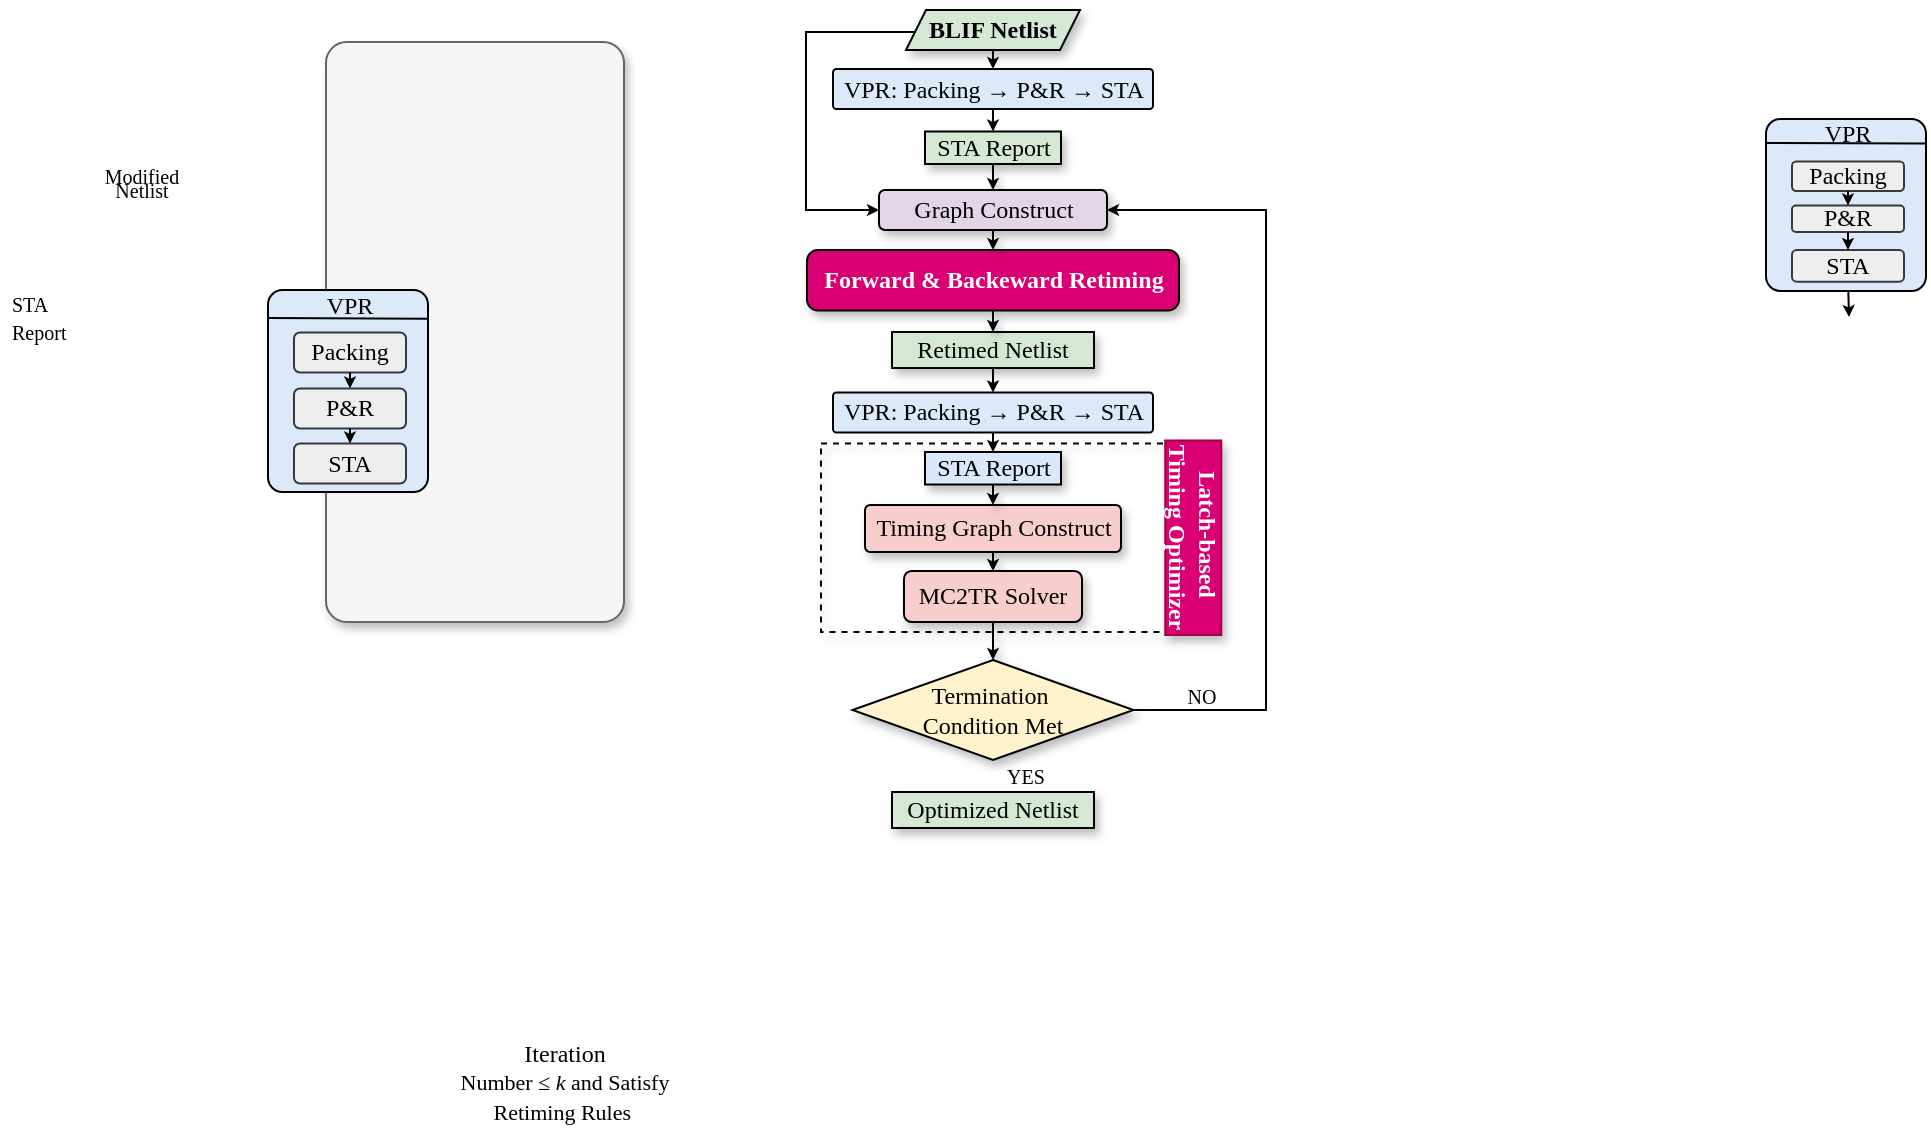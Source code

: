 <mxfile version="26.2.8">
  <diagram name="第 1 页" id="Y7R-OeQm8WGYuU0R5tl8">
    <mxGraphModel dx="1379" dy="1827" grid="1" gridSize="10" guides="1" tooltips="1" connect="1" arrows="1" fold="1" page="1" pageScale="1" pageWidth="1500" pageHeight="1000" math="0" shadow="0">
      <root>
        <mxCell id="0" />
        <mxCell id="1" parent="0" />
        <mxCell id="AegOCRpF5knvJNBnyZgM-1" value="" style="rounded=0;whiteSpace=wrap;html=1;fillColor=none;strokeWidth=1;fontFamily=Times New Roman;shadow=1;dashed=1;" vertex="1" parent="1">
          <mxGeometry x="517.5" y="205.75" width="172.5" height="94.25" as="geometry" />
        </mxCell>
        <mxCell id="AegOCRpF5knvJNBnyZgM-2" value="" style="rounded=0;orthogonalLoop=1;jettySize=auto;html=1;strokeWidth=1;fontFamily=Times New Roman;endSize=3;shadow=1;exitX=0.5;exitY=1;exitDx=0;exitDy=0;entryX=0.5;entryY=0;entryDx=0;entryDy=0;" edge="1" parent="1" target="AegOCRpF5knvJNBnyZgM-46" source="AegOCRpF5knvJNBnyZgM-7">
          <mxGeometry relative="1" as="geometry">
            <mxPoint x="612.5" y="446" as="sourcePoint" />
            <mxPoint x="602.711" y="319.24" as="targetPoint" />
          </mxGeometry>
        </mxCell>
        <mxCell id="AegOCRpF5knvJNBnyZgM-81" style="rounded=0;orthogonalLoop=1;jettySize=auto;html=1;entryX=0.5;entryY=0;entryDx=0;entryDy=0;endSize=3;" edge="1" parent="1" source="AegOCRpF5knvJNBnyZgM-3" target="AegOCRpF5knvJNBnyZgM-80">
          <mxGeometry relative="1" as="geometry" />
        </mxCell>
        <mxCell id="AegOCRpF5knvJNBnyZgM-83" style="edgeStyle=orthogonalEdgeStyle;rounded=0;orthogonalLoop=1;jettySize=auto;html=1;entryX=0;entryY=0.5;entryDx=0;entryDy=0;endSize=3;" edge="1" parent="1" source="AegOCRpF5knvJNBnyZgM-3" target="AegOCRpF5knvJNBnyZgM-22">
          <mxGeometry relative="1" as="geometry">
            <Array as="points">
              <mxPoint x="510" />
              <mxPoint x="510" y="89" />
            </Array>
          </mxGeometry>
        </mxCell>
        <mxCell id="AegOCRpF5knvJNBnyZgM-3" value="&lt;font&gt;&lt;b&gt;BLIF Netlist&lt;/b&gt;&lt;/font&gt;" style="shape=parallelogram;perimeter=parallelogramPerimeter;whiteSpace=wrap;html=1;fixedSize=1;fillColor=#d5e8d4;strokeColor=light-dark(#000000, #446e2c);strokeWidth=1;movable=1;resizable=1;rotatable=1;deletable=1;editable=1;locked=0;connectable=1;fontFamily=Times New Roman;shadow=1;size=10;" vertex="1" parent="1">
          <mxGeometry x="560" y="-11" width="87" height="20" as="geometry" />
        </mxCell>
        <mxCell id="AegOCRpF5knvJNBnyZgM-5" style="rounded=0;orthogonalLoop=1;jettySize=auto;html=1;entryX=0.5;entryY=0;entryDx=0;entryDy=0;strokeWidth=1;fontFamily=Times New Roman;endSize=3;shadow=1;exitX=0.5;exitY=1;exitDx=0;exitDy=0;" edge="1" parent="1" source="AegOCRpF5knvJNBnyZgM-6" target="AegOCRpF5knvJNBnyZgM-7">
          <mxGeometry relative="1" as="geometry" />
        </mxCell>
        <mxCell id="AegOCRpF5knvJNBnyZgM-6" value="&lt;span style=&quot;text-wrap-mode: nowrap;&quot;&gt;Timing Graph Construct&lt;/span&gt;" style="rounded=1;whiteSpace=wrap;html=1;fillColor=#f8cecc;strokeColor=#000000;strokeWidth=1;fontFamily=Times New Roman;shadow=1;arcSize=11;" vertex="1" parent="1">
          <mxGeometry x="539.5" y="236.5" width="128" height="23.5" as="geometry" />
        </mxCell>
        <mxCell id="AegOCRpF5knvJNBnyZgM-7" value="MC2TR Solver" style="rounded=1;whiteSpace=wrap;html=1;fillColor=#f8cecc;strokeColor=#000000;strokeWidth=1;fontFamily=Times New Roman;shadow=1;" vertex="1" parent="1">
          <mxGeometry x="559" y="269.5" width="89" height="25.5" as="geometry" />
        </mxCell>
        <mxCell id="AegOCRpF5knvJNBnyZgM-10" value="" style="rounded=1;whiteSpace=wrap;html=1;fillColor=#f5f5f5;strokeColor=#666666;strokeWidth=1;fontFamily=Times New Roman;fontColor=#333333;shadow=1;arcSize=7;" vertex="1" parent="1">
          <mxGeometry x="270" y="5" width="149" height="290" as="geometry" />
        </mxCell>
        <mxCell id="AegOCRpF5knvJNBnyZgM-11" value="&lt;hr&gt;" style="rounded=1;whiteSpace=wrap;html=1;strokeWidth=1;movable=1;resizable=1;rotatable=1;deletable=1;editable=1;locked=0;connectable=1;fontFamily=Times New Roman;shadow=0;fillColor=#DBE9F9;arcSize=9;" vertex="1" parent="1">
          <mxGeometry x="241" y="129" width="80" height="101" as="geometry" />
        </mxCell>
        <mxCell id="AegOCRpF5knvJNBnyZgM-12" value="&lt;font&gt;STA Report&lt;/font&gt;" style="rounded=0;whiteSpace=wrap;html=1;fillColor=light-dark(#d5e8d4, #1d293b);strokeColor=#000000;movable=1;resizable=1;rotatable=1;deletable=1;editable=1;locked=0;connectable=1;strokeWidth=1;fontFamily=Times New Roman;shadow=1;" vertex="1" parent="1">
          <mxGeometry x="569.5" y="49.75" width="68" height="16.25" as="geometry" />
        </mxCell>
        <mxCell id="AegOCRpF5knvJNBnyZgM-14" value="" style="endArrow=classic;html=1;rounded=0;exitX=0.5;exitY=1;exitDx=0;exitDy=0;movable=1;resizable=1;rotatable=1;deletable=1;editable=1;locked=0;connectable=1;strokeWidth=1;fontFamily=Times New Roman;endSize=3;shadow=1;entryX=0.5;entryY=0;entryDx=0;entryDy=0;" edge="1" parent="1" target="AegOCRpF5knvJNBnyZgM-22" source="AegOCRpF5knvJNBnyZgM-12">
          <mxGeometry width="50" height="50" relative="1" as="geometry">
            <mxPoint x="604" y="87.5" as="sourcePoint" />
            <mxPoint x="604" y="120" as="targetPoint" />
          </mxGeometry>
        </mxCell>
        <mxCell id="AegOCRpF5knvJNBnyZgM-15" value="&lt;font&gt;&lt;b&gt;Forward &amp;amp; Backeward Retiming&lt;/b&gt;&lt;/font&gt;" style="rounded=1;whiteSpace=wrap;html=1;fillColor=#d80073;strokeColor=#000000;arcSize=18;movable=1;resizable=1;rotatable=1;deletable=1;editable=1;locked=0;connectable=1;strokeWidth=1;fontFamily=Times New Roman;fontColor=#ffffff;shadow=1;" vertex="1" parent="1">
          <mxGeometry x="510.5" y="109" width="186" height="30.25" as="geometry" />
        </mxCell>
        <mxCell id="AegOCRpF5knvJNBnyZgM-79" style="rounded=0;orthogonalLoop=1;jettySize=auto;html=1;entryX=0.5;entryY=0;entryDx=0;entryDy=0;endSize=3;" edge="1" parent="1" source="AegOCRpF5knvJNBnyZgM-16" target="AegOCRpF5knvJNBnyZgM-78">
          <mxGeometry relative="1" as="geometry" />
        </mxCell>
        <mxCell id="AegOCRpF5knvJNBnyZgM-16" value="&lt;font&gt;Retimed Netlist&lt;/font&gt;" style="rounded=0;whiteSpace=wrap;html=1;fillColor=light-dark(#d5e8d4, #1d293b);strokeColor=light-dark(#000000,#5C79A3);movable=1;resizable=1;rotatable=1;deletable=1;editable=1;locked=0;connectable=1;strokeWidth=1;fontFamily=Times New Roman;shadow=1;" vertex="1" parent="1">
          <mxGeometry x="553" y="150" width="101" height="18" as="geometry" />
        </mxCell>
        <mxCell id="AegOCRpF5knvJNBnyZgM-22" value="Graph Construct" style="rounded=1;whiteSpace=wrap;html=1;fillColor=#e1d5e7;strokeColor=#000000;fillStyle=auto;strokeWidth=1;fontFamily=Times New Roman;shadow=1;" vertex="1" parent="1">
          <mxGeometry x="546.5" y="79" width="114" height="20" as="geometry" />
        </mxCell>
        <mxCell id="AegOCRpF5knvJNBnyZgM-24" value="" style="endArrow=classic;html=1;rounded=0;exitX=0.5;exitY=1;exitDx=0;exitDy=0;movable=1;resizable=1;rotatable=1;deletable=1;editable=1;locked=0;connectable=1;strokeWidth=1;fontFamily=Times New Roman;endSize=3;entryX=0.5;entryY=0;entryDx=0;entryDy=0;shadow=1;" edge="1" parent="1" source="AegOCRpF5knvJNBnyZgM-22" target="AegOCRpF5knvJNBnyZgM-15">
          <mxGeometry width="50" height="50" relative="1" as="geometry">
            <mxPoint x="603.9" y="99" as="sourcePoint" />
            <mxPoint x="603.9" y="117" as="targetPoint" />
          </mxGeometry>
        </mxCell>
        <mxCell id="AegOCRpF5knvJNBnyZgM-25" value="&lt;span style=&quot;font-family: &amp;quot;Times New Roman&amp;quot;;&quot;&gt;VPR&lt;/span&gt;" style="text;html=1;align=center;verticalAlign=middle;whiteSpace=wrap;rounded=0;shadow=0;strokeWidth=1;" vertex="1" parent="1">
          <mxGeometry x="260" y="122" width="44" height="30" as="geometry" />
        </mxCell>
        <mxCell id="AegOCRpF5knvJNBnyZgM-26" value="Packing" style="rounded=1;whiteSpace=wrap;html=1;fillColor=#eeeeee;strokeWidth=1;fontFamily=Times New Roman;shadow=0;strokeColor=#36393d;" vertex="1" parent="1">
          <mxGeometry x="254" y="150.25" width="56" height="20" as="geometry" />
        </mxCell>
        <mxCell id="AegOCRpF5knvJNBnyZgM-27" value="P&amp;amp;R" style="rounded=1;whiteSpace=wrap;html=1;fillColor=#eeeeee;strokeWidth=1;fontFamily=Times New Roman;shadow=0;strokeColor=#36393d;" vertex="1" parent="1">
          <mxGeometry x="254" y="178.25" width="56" height="20" as="geometry" />
        </mxCell>
        <mxCell id="AegOCRpF5knvJNBnyZgM-28" value="STA" style="rounded=1;whiteSpace=wrap;html=1;fillColor=#eeeeee;strokeWidth=1;fontFamily=Times New Roman;shadow=0;strokeColor=#36393d;" vertex="1" parent="1">
          <mxGeometry x="254" y="205.75" width="56" height="20" as="geometry" />
        </mxCell>
        <mxCell id="AegOCRpF5knvJNBnyZgM-29" value="" style="endArrow=classic;html=1;rounded=0;movable=1;resizable=1;rotatable=1;deletable=1;editable=1;locked=0;connectable=1;strokeWidth=1;fontFamily=Times New Roman;endSize=3;entryX=0.5;entryY=0;entryDx=0;entryDy=0;shadow=0;exitX=0.5;exitY=1;exitDx=0;exitDy=0;" edge="1" parent="1" source="AegOCRpF5knvJNBnyZgM-26" target="AegOCRpF5knvJNBnyZgM-27">
          <mxGeometry width="50" height="50" relative="1" as="geometry">
            <mxPoint x="302" y="158.75" as="sourcePoint" />
            <mxPoint x="302.26" y="178.25" as="targetPoint" />
          </mxGeometry>
        </mxCell>
        <mxCell id="AegOCRpF5knvJNBnyZgM-30" value="" style="endArrow=classic;html=1;rounded=0;exitX=0.5;exitY=1;exitDx=0;exitDy=0;movable=1;resizable=1;rotatable=1;deletable=1;editable=1;locked=0;connectable=1;strokeWidth=1;fontFamily=Times New Roman;endSize=3;entryX=0.5;entryY=0;entryDx=0;entryDy=0;shadow=0;" edge="1" parent="1" source="AegOCRpF5knvJNBnyZgM-27" target="AegOCRpF5knvJNBnyZgM-28">
          <mxGeometry width="50" height="50" relative="1" as="geometry">
            <mxPoint x="282.26" y="197.25" as="sourcePoint" />
            <mxPoint x="282.26" y="215.25" as="targetPoint" />
          </mxGeometry>
        </mxCell>
        <mxCell id="AegOCRpF5knvJNBnyZgM-32" value="&lt;span style=&quot;color: rgb(0, 0, 0); font-family: &amp;quot;Times New Roman&amp;quot;; font-style: normal; font-variant-ligatures: normal; font-variant-caps: normal; font-weight: 400; letter-spacing: normal; orphans: 2; text-align: center; text-indent: 0px; text-transform: none; widows: 2; word-spacing: 0px; -webkit-text-stroke-width: 0px; white-space: normal; text-decoration-thickness: initial; text-decoration-style: initial; text-decoration-color: initial; float: none; display: inline !important;&quot;&gt;&lt;font style=&quot;font-size: 10px;&quot;&gt;STA Report&lt;/font&gt;&lt;/span&gt;" style="text;whiteSpace=wrap;html=1;shadow=1;strokeWidth=1;" vertex="1" parent="1">
          <mxGeometry x="111" y="122" width="49" height="40" as="geometry" />
        </mxCell>
        <mxCell id="AegOCRpF5knvJNBnyZgM-33" value="&lt;p style=&quot;line-height: 60%;&quot;&gt;&lt;span style=&quot;color: rgb(0, 0, 0); font-family: &amp;quot;Times New Roman&amp;quot;; font-style: normal; font-variant-ligatures: normal; font-variant-caps: normal; font-weight: 400; letter-spacing: normal; orphans: 2; text-indent: 0px; text-transform: none; widows: 2; word-spacing: 0px; -webkit-text-stroke-width: 0px; white-space: normal; text-decoration-thickness: initial; text-decoration-style: initial; text-decoration-color: initial; float: none; display: inline !important;&quot;&gt;&lt;font style=&quot;font-size: 10px;&quot;&gt;Modified Netlist&lt;/font&gt;&lt;/span&gt;&lt;/p&gt;" style="text;whiteSpace=wrap;html=1;align=center;shadow=1;strokeWidth=1;" vertex="1" parent="1">
          <mxGeometry x="160" y="49.75" width="36" height="31.5" as="geometry" />
        </mxCell>
        <mxCell id="AegOCRpF5knvJNBnyZgM-36" value="&lt;font&gt;&lt;b&gt;Latch-based&amp;nbsp;&lt;/b&gt;&lt;/font&gt;&lt;div&gt;&lt;b&gt;&lt;font&gt;Timing&amp;nbsp;&lt;/font&gt;&lt;span style=&quot;background-color: initial;&quot;&gt;Optimizer&lt;/span&gt;&lt;/b&gt;&lt;/div&gt;" style="rounded=0;whiteSpace=wrap;html=1;fillColor=#d80073;strokeColor=#A50040;arcSize=36;movable=1;resizable=1;rotatable=1;deletable=1;editable=1;locked=0;connectable=1;strokeWidth=1;fontFamily=Times New Roman;fontColor=#ffffff;shadow=1;rotation=90;" vertex="1" parent="1">
          <mxGeometry x="655" y="238.87" width="97.25" height="28" as="geometry" />
        </mxCell>
        <mxCell id="AegOCRpF5knvJNBnyZgM-37" style="rounded=0;orthogonalLoop=1;jettySize=auto;html=1;entryX=0.5;entryY=0;entryDx=0;entryDy=0;strokeWidth=1;startSize=3;endSize=3;shadow=1;exitX=0.5;exitY=1;exitDx=0;exitDy=0;" edge="1" parent="1" target="AegOCRpF5knvJNBnyZgM-6" source="AegOCRpF5knvJNBnyZgM-67">
          <mxGeometry relative="1" as="geometry">
            <mxPoint x="606.5" y="259" as="sourcePoint" />
          </mxGeometry>
        </mxCell>
        <mxCell id="AegOCRpF5knvJNBnyZgM-39" value="" style="endArrow=none;html=1;rounded=0;exitX=0.002;exitY=0.139;exitDx=0;exitDy=0;exitPerimeter=0;entryX=0.999;entryY=0.142;entryDx=0;entryDy=0;entryPerimeter=0;shadow=0;" edge="1" parent="1" source="AegOCRpF5knvJNBnyZgM-11" target="AegOCRpF5knvJNBnyZgM-11">
          <mxGeometry width="50" height="50" relative="1" as="geometry">
            <mxPoint x="237.499" y="142.004" as="sourcePoint" />
            <mxPoint x="340" y="146.5" as="targetPoint" />
          </mxGeometry>
        </mxCell>
        <mxCell id="AegOCRpF5knvJNBnyZgM-87" style="edgeStyle=orthogonalEdgeStyle;rounded=0;orthogonalLoop=1;jettySize=auto;html=1;entryX=1;entryY=0.5;entryDx=0;entryDy=0;endSize=3;" edge="1" parent="1" source="AegOCRpF5knvJNBnyZgM-46" target="AegOCRpF5knvJNBnyZgM-22">
          <mxGeometry relative="1" as="geometry">
            <Array as="points">
              <mxPoint x="740" y="339" />
              <mxPoint x="740" y="89" />
            </Array>
          </mxGeometry>
        </mxCell>
        <mxCell id="AegOCRpF5knvJNBnyZgM-46" value="Termination&amp;nbsp;&lt;div&gt;Condition Met&lt;/div&gt;" style="rhombus;whiteSpace=wrap;html=1;fillColor=#fff2cc;strokeColor=#000000;movable=1;resizable=1;rotatable=1;deletable=1;editable=1;locked=0;connectable=1;strokeWidth=1;fontFamily=Times New Roman;shadow=1;" vertex="1" parent="1">
          <mxGeometry x="533.25" y="314" width="140.5" height="50" as="geometry" />
        </mxCell>
        <mxCell id="AegOCRpF5knvJNBnyZgM-47" value="&lt;font&gt;Iteration&lt;br style=&quot;border-color: var(--border-color); font-size: 11px;&quot;&gt;&lt;span style=&quot;font-size: 11px;&quot;&gt;Number ≤&amp;nbsp;&lt;/span&gt;&lt;i style=&quot;border-color: var(--border-color); font-size: 11px;&quot;&gt;k&amp;nbsp;&lt;/i&gt;&lt;span style=&quot;font-size: 11px;&quot;&gt;and Satisfy Retiming Rules&amp;nbsp;&lt;/span&gt;&lt;/font&gt;" style="text;html=1;strokeColor=none;fillColor=none;align=center;verticalAlign=middle;whiteSpace=wrap;rounded=0;fontFamily=Times New Roman;shadow=1;strokeWidth=1;" vertex="1" parent="1">
          <mxGeometry x="330" y="500" width="119" height="50" as="geometry" />
        </mxCell>
        <mxCell id="AegOCRpF5knvJNBnyZgM-66" value="" style="endArrow=classic;html=1;rounded=0;exitX=0.5;exitY=1;exitDx=0;exitDy=0;movable=1;resizable=1;rotatable=1;deletable=1;editable=1;locked=0;connectable=1;strokeWidth=1;fontFamily=Times New Roman;endSize=3;entryX=0.5;entryY=0;entryDx=0;entryDy=0;shadow=1;" edge="1" parent="1" source="AegOCRpF5knvJNBnyZgM-15" target="AegOCRpF5knvJNBnyZgM-16">
          <mxGeometry width="50" height="50" relative="1" as="geometry">
            <mxPoint x="614" y="109" as="sourcePoint" />
            <mxPoint x="614" y="121" as="targetPoint" />
          </mxGeometry>
        </mxCell>
        <mxCell id="AegOCRpF5knvJNBnyZgM-67" value="&lt;font&gt;STA Report&lt;/font&gt;" style="rounded=0;whiteSpace=wrap;html=1;fillColor=#dae8fc;strokeColor=#000000;movable=1;resizable=1;rotatable=1;deletable=1;editable=1;locked=0;connectable=1;strokeWidth=1;fontFamily=Times New Roman;shadow=1;" vertex="1" parent="1">
          <mxGeometry x="569.5" y="210" width="68" height="16.25" as="geometry" />
        </mxCell>
        <mxCell id="AegOCRpF5knvJNBnyZgM-69" style="rounded=0;orthogonalLoop=1;jettySize=auto;html=1;entryX=0.5;entryY=0;entryDx=0;entryDy=0;endArrow=classic;endFill=1;endSize=3;" edge="1" parent="1" source="AegOCRpF5knvJNBnyZgM-70">
          <mxGeometry relative="1" as="geometry">
            <mxPoint x="1031.5" y="142.5" as="targetPoint" />
          </mxGeometry>
        </mxCell>
        <mxCell id="AegOCRpF5knvJNBnyZgM-70" value="&lt;hr&gt;" style="rounded=1;whiteSpace=wrap;html=1;strokeWidth=1;movable=1;resizable=1;rotatable=1;deletable=1;editable=1;locked=0;connectable=1;fontFamily=Times New Roman;shadow=0;fillColor=#DBE9F9;arcSize=9;" vertex="1" parent="1">
          <mxGeometry x="990" y="43.5" width="80" height="86" as="geometry" />
        </mxCell>
        <mxCell id="AegOCRpF5knvJNBnyZgM-71" value="&lt;span style=&quot;font-family: &amp;quot;Times New Roman&amp;quot;;&quot;&gt;VPR&lt;/span&gt;" style="text;html=1;align=center;verticalAlign=middle;whiteSpace=wrap;rounded=0;shadow=0;strokeWidth=1;" vertex="1" parent="1">
          <mxGeometry x="1009" y="35.5" width="44" height="30" as="geometry" />
        </mxCell>
        <mxCell id="AegOCRpF5knvJNBnyZgM-72" value="Packing" style="rounded=1;whiteSpace=wrap;html=1;fillColor=#eeeeee;strokeWidth=1;fontFamily=Times New Roman;shadow=0;strokeColor=#36393d;" vertex="1" parent="1">
          <mxGeometry x="1003" y="64.75" width="56" height="14.75" as="geometry" />
        </mxCell>
        <mxCell id="AegOCRpF5knvJNBnyZgM-73" value="P&amp;amp;R" style="rounded=1;whiteSpace=wrap;html=1;fillColor=#eeeeee;strokeWidth=1;fontFamily=Times New Roman;shadow=0;strokeColor=#36393d;" vertex="1" parent="1">
          <mxGeometry x="1003" y="86.75" width="56" height="13.25" as="geometry" />
        </mxCell>
        <mxCell id="AegOCRpF5knvJNBnyZgM-74" value="STA" style="rounded=1;whiteSpace=wrap;html=1;fillColor=#eeeeee;strokeWidth=1;fontFamily=Times New Roman;shadow=0;strokeColor=#36393d;" vertex="1" parent="1">
          <mxGeometry x="1003" y="109" width="56" height="15.88" as="geometry" />
        </mxCell>
        <mxCell id="AegOCRpF5knvJNBnyZgM-75" value="" style="endArrow=classic;html=1;rounded=0;movable=1;resizable=1;rotatable=1;deletable=1;editable=1;locked=0;connectable=1;strokeWidth=1;fontFamily=Times New Roman;endSize=3;entryX=0.5;entryY=0;entryDx=0;entryDy=0;shadow=0;exitX=0.5;exitY=1;exitDx=0;exitDy=0;" edge="1" parent="1" source="AegOCRpF5knvJNBnyZgM-72" target="AegOCRpF5knvJNBnyZgM-73">
          <mxGeometry width="50" height="50" relative="1" as="geometry">
            <mxPoint x="1051" y="73.25" as="sourcePoint" />
            <mxPoint x="1051.26" y="92.75" as="targetPoint" />
          </mxGeometry>
        </mxCell>
        <mxCell id="AegOCRpF5knvJNBnyZgM-76" value="" style="endArrow=classic;html=1;rounded=0;exitX=0.5;exitY=1;exitDx=0;exitDy=0;movable=1;resizable=1;rotatable=1;deletable=1;editable=1;locked=0;connectable=1;strokeWidth=1;fontFamily=Times New Roman;endSize=3;entryX=0.5;entryY=0;entryDx=0;entryDy=0;shadow=0;" edge="1" parent="1" source="AegOCRpF5knvJNBnyZgM-73" target="AegOCRpF5knvJNBnyZgM-74">
          <mxGeometry width="50" height="50" relative="1" as="geometry">
            <mxPoint x="1031.26" y="111.75" as="sourcePoint" />
            <mxPoint x="1031.26" y="129.75" as="targetPoint" />
          </mxGeometry>
        </mxCell>
        <mxCell id="AegOCRpF5knvJNBnyZgM-77" value="" style="endArrow=none;html=1;rounded=0;exitX=0.002;exitY=0.139;exitDx=0;exitDy=0;exitPerimeter=0;entryX=0.999;entryY=0.142;entryDx=0;entryDy=0;entryPerimeter=0;shadow=0;" edge="1" parent="1" source="AegOCRpF5knvJNBnyZgM-70" target="AegOCRpF5knvJNBnyZgM-70">
          <mxGeometry width="50" height="50" relative="1" as="geometry">
            <mxPoint x="986.499" y="56.504" as="sourcePoint" />
            <mxPoint x="1089" y="61" as="targetPoint" />
          </mxGeometry>
        </mxCell>
        <mxCell id="AegOCRpF5knvJNBnyZgM-84" style="rounded=0;orthogonalLoop=1;jettySize=auto;html=1;entryX=0.5;entryY=0;entryDx=0;entryDy=0;endSize=3;" edge="1" parent="1" source="AegOCRpF5knvJNBnyZgM-78" target="AegOCRpF5knvJNBnyZgM-67">
          <mxGeometry relative="1" as="geometry" />
        </mxCell>
        <mxCell id="AegOCRpF5knvJNBnyZgM-78" value="VPR: Packing → P&amp;amp;R → STA" style="rounded=1;whiteSpace=wrap;html=1;strokeWidth=1;movable=1;resizable=1;rotatable=1;deletable=1;editable=1;locked=0;connectable=1;fontFamily=Times New Roman;shadow=0;fillColor=#DBE9F9;arcSize=9;" vertex="1" parent="1">
          <mxGeometry x="523.5" y="180.25" width="160" height="20" as="geometry" />
        </mxCell>
        <mxCell id="AegOCRpF5knvJNBnyZgM-82" style="rounded=0;orthogonalLoop=1;jettySize=auto;html=1;entryX=0.5;entryY=0;entryDx=0;entryDy=0;endSize=3;" edge="1" parent="1" source="AegOCRpF5knvJNBnyZgM-80" target="AegOCRpF5knvJNBnyZgM-12">
          <mxGeometry relative="1" as="geometry" />
        </mxCell>
        <mxCell id="AegOCRpF5knvJNBnyZgM-80" value="VPR: Packing → P&amp;amp;R → STA" style="rounded=1;whiteSpace=wrap;html=1;strokeWidth=1;movable=1;resizable=1;rotatable=1;deletable=1;editable=1;locked=0;connectable=1;fontFamily=Times New Roman;shadow=0;fillColor=#DBE9F9;arcSize=9;" vertex="1" parent="1">
          <mxGeometry x="523.5" y="18.5" width="160" height="20" as="geometry" />
        </mxCell>
        <mxCell id="AegOCRpF5knvJNBnyZgM-88" value="&lt;p style=&quot;line-height: 60%;&quot;&gt;&lt;span style=&quot;color: rgb(0, 0, 0); font-family: &amp;quot;Times New Roman&amp;quot;; font-style: normal; font-variant-ligatures: normal; font-variant-caps: normal; font-weight: 400; letter-spacing: normal; orphans: 2; text-indent: 0px; text-transform: none; widows: 2; word-spacing: 0px; -webkit-text-stroke-width: 0px; white-space: normal; text-decoration-thickness: initial; text-decoration-style: initial; text-decoration-color: initial; float: none; display: inline !important;&quot;&gt;&lt;font style=&quot;font-size: 10px;&quot;&gt;NO&lt;/font&gt;&lt;/span&gt;&lt;/p&gt;" style="text;whiteSpace=wrap;html=1;align=center;shadow=1;strokeWidth=1;" vertex="1" parent="1">
          <mxGeometry x="690" y="310" width="36" height="31.5" as="geometry" />
        </mxCell>
        <mxCell id="AegOCRpF5knvJNBnyZgM-90" value="&lt;p style=&quot;line-height: 60%;&quot;&gt;&lt;span style=&quot;color: rgb(0, 0, 0); font-family: &amp;quot;Times New Roman&amp;quot;; font-style: normal; font-variant-ligatures: normal; font-variant-caps: normal; font-weight: 400; letter-spacing: normal; orphans: 2; text-indent: 0px; text-transform: none; widows: 2; word-spacing: 0px; -webkit-text-stroke-width: 0px; white-space: normal; text-decoration-thickness: initial; text-decoration-style: initial; text-decoration-color: initial; float: none; display: inline !important;&quot;&gt;&lt;font style=&quot;font-size: 10px;&quot;&gt;YES&lt;/font&gt;&lt;/span&gt;&lt;/p&gt;" style="text;whiteSpace=wrap;html=1;align=center;shadow=1;strokeWidth=1;" vertex="1" parent="1">
          <mxGeometry x="601.5" y="350" width="36" height="31.5" as="geometry" />
        </mxCell>
        <mxCell id="AegOCRpF5knvJNBnyZgM-91" value="Optimized Netlist" style="rounded=0;whiteSpace=wrap;html=1;fillColor=light-dark(#d5e8d4, #1d293b);strokeColor=light-dark(#000000,#5C79A3);movable=1;resizable=1;rotatable=1;deletable=1;editable=1;locked=0;connectable=1;strokeWidth=1;fontFamily=Times New Roman;shadow=1;" vertex="1" parent="1">
          <mxGeometry x="553" y="380" width="101" height="18" as="geometry" />
        </mxCell>
      </root>
    </mxGraphModel>
  </diagram>
</mxfile>
